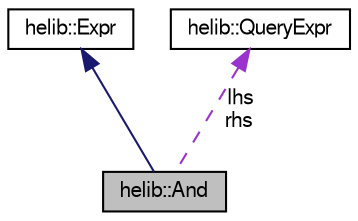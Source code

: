 digraph "helib::And"
{
  edge [fontname="FreeSans",fontsize="10",labelfontname="FreeSans",labelfontsize="10"];
  node [fontname="FreeSans",fontsize="10",shape=record];
  Node2 [label="helib::And",height=0.2,width=0.4,color="black", fillcolor="grey75", style="filled", fontcolor="black"];
  Node3 -> Node2 [dir="back",color="midnightblue",fontsize="10",style="solid"];
  Node3 [label="helib::Expr",height=0.2,width=0.4,color="black", fillcolor="white", style="filled",URL="$structhelib_1_1_expr.html",tooltip="Base structure for logical expressions. "];
  Node4 -> Node2 [dir="back",color="darkorchid3",fontsize="10",style="dashed",label=" lhs\nrhs" ];
  Node4 [label="helib::QueryExpr",height=0.2,width=0.4,color="black", fillcolor="white", style="filled",URL="$classhelib_1_1_query_expr.html",tooltip="A class wrapping a shared pointer to an Expr object. "];
}
